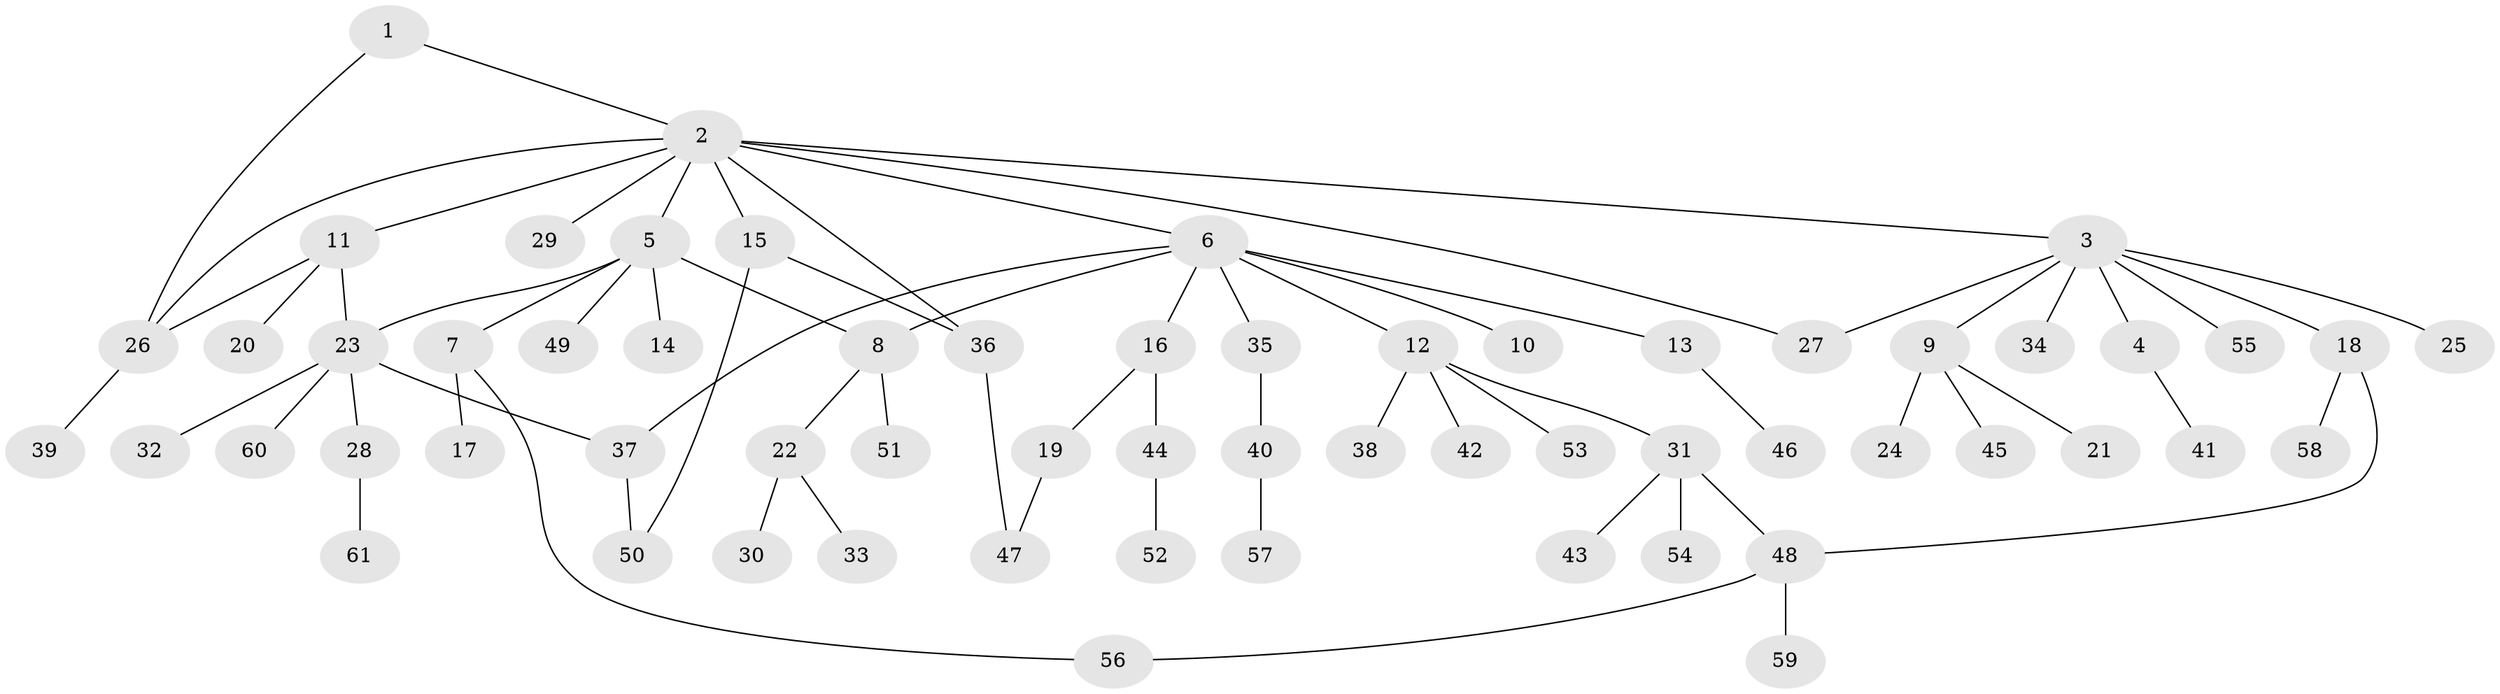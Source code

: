 // Generated by graph-tools (version 1.1) at 2025/26/03/09/25 03:26:04]
// undirected, 61 vertices, 71 edges
graph export_dot {
graph [start="1"]
  node [color=gray90,style=filled];
  1;
  2;
  3;
  4;
  5;
  6;
  7;
  8;
  9;
  10;
  11;
  12;
  13;
  14;
  15;
  16;
  17;
  18;
  19;
  20;
  21;
  22;
  23;
  24;
  25;
  26;
  27;
  28;
  29;
  30;
  31;
  32;
  33;
  34;
  35;
  36;
  37;
  38;
  39;
  40;
  41;
  42;
  43;
  44;
  45;
  46;
  47;
  48;
  49;
  50;
  51;
  52;
  53;
  54;
  55;
  56;
  57;
  58;
  59;
  60;
  61;
  1 -- 2;
  1 -- 26;
  2 -- 3;
  2 -- 5;
  2 -- 6;
  2 -- 11;
  2 -- 15;
  2 -- 26;
  2 -- 27;
  2 -- 29;
  2 -- 36;
  3 -- 4;
  3 -- 9;
  3 -- 18;
  3 -- 25;
  3 -- 27;
  3 -- 34;
  3 -- 55;
  4 -- 41;
  5 -- 7;
  5 -- 8;
  5 -- 14;
  5 -- 23;
  5 -- 49;
  6 -- 8;
  6 -- 10;
  6 -- 12;
  6 -- 13;
  6 -- 16;
  6 -- 35;
  6 -- 37;
  7 -- 17;
  7 -- 56;
  8 -- 22;
  8 -- 51;
  9 -- 21;
  9 -- 24;
  9 -- 45;
  11 -- 20;
  11 -- 23;
  11 -- 26;
  12 -- 31;
  12 -- 38;
  12 -- 42;
  12 -- 53;
  13 -- 46;
  15 -- 36;
  15 -- 50;
  16 -- 19;
  16 -- 44;
  18 -- 48;
  18 -- 58;
  19 -- 47;
  22 -- 30;
  22 -- 33;
  23 -- 28;
  23 -- 32;
  23 -- 37;
  23 -- 60;
  26 -- 39;
  28 -- 61;
  31 -- 43;
  31 -- 48;
  31 -- 54;
  35 -- 40;
  36 -- 47;
  37 -- 50;
  40 -- 57;
  44 -- 52;
  48 -- 56;
  48 -- 59;
}

